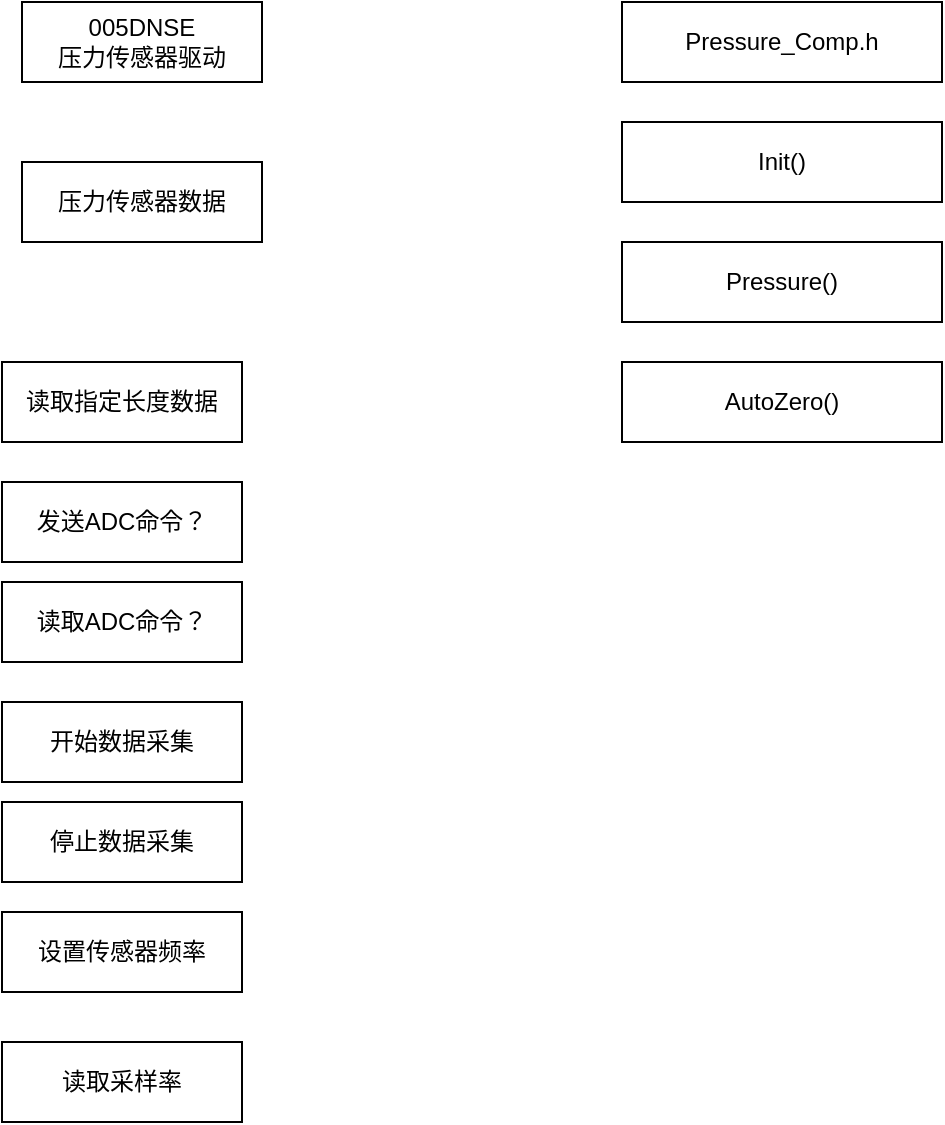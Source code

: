 <mxfile version="13.6.5">
    <diagram id="FN-8v5i5ieyYpjM6NDEu" name="Page-1">
        <mxGraphModel dx="281" dy="643" grid="1" gridSize="10" guides="1" tooltips="1" connect="1" arrows="1" fold="1" page="1" pageScale="1" pageWidth="827" pageHeight="1169" math="0" shadow="0">
            <root>
                <mxCell id="0"/>
                <mxCell id="1" parent="0"/>
                <mxCell id="2" value="005DNSE&lt;br&gt;压力传感器驱动" style="rounded=0;whiteSpace=wrap;html=1;" parent="1" vertex="1">
                    <mxGeometry x="140" y="110" width="120" height="40" as="geometry"/>
                </mxCell>
                <mxCell id="4" value="压力传感器数据" style="rounded=0;whiteSpace=wrap;html=1;" parent="1" vertex="1">
                    <mxGeometry x="140" y="190" width="120" height="40" as="geometry"/>
                </mxCell>
                <mxCell id="7" value="Pressure_Comp.h" style="rounded=0;whiteSpace=wrap;html=1;" parent="1" vertex="1">
                    <mxGeometry x="440" y="110" width="160" height="40" as="geometry"/>
                </mxCell>
                <mxCell id="9" value="Init()" style="rounded=0;whiteSpace=wrap;html=1;" parent="1" vertex="1">
                    <mxGeometry x="440" y="170" width="160" height="40" as="geometry"/>
                </mxCell>
                <mxCell id="10" value="Pressure()" style="rounded=0;whiteSpace=wrap;html=1;" parent="1" vertex="1">
                    <mxGeometry x="440" y="230" width="160" height="40" as="geometry"/>
                </mxCell>
                <mxCell id="11" value="AutoZero()" style="rounded=0;whiteSpace=wrap;html=1;" parent="1" vertex="1">
                    <mxGeometry x="440" y="290" width="160" height="40" as="geometry"/>
                </mxCell>
                <mxCell id="12" value="读取指定长度数据" style="rounded=0;whiteSpace=wrap;html=1;" vertex="1" parent="1">
                    <mxGeometry x="130" y="290" width="120" height="40" as="geometry"/>
                </mxCell>
                <mxCell id="13" value="发送ADC命令？" style="rounded=0;whiteSpace=wrap;html=1;" vertex="1" parent="1">
                    <mxGeometry x="130" y="350" width="120" height="40" as="geometry"/>
                </mxCell>
                <mxCell id="14" value="读取ADC命令？" style="rounded=0;whiteSpace=wrap;html=1;" vertex="1" parent="1">
                    <mxGeometry x="130" y="400" width="120" height="40" as="geometry"/>
                </mxCell>
                <mxCell id="15" value="开始数据采集" style="rounded=0;whiteSpace=wrap;html=1;" vertex="1" parent="1">
                    <mxGeometry x="130" y="460" width="120" height="40" as="geometry"/>
                </mxCell>
                <mxCell id="16" value="停止数据采集" style="rounded=0;whiteSpace=wrap;html=1;" vertex="1" parent="1">
                    <mxGeometry x="130" y="510" width="120" height="40" as="geometry"/>
                </mxCell>
                <mxCell id="17" value="设置传感器频率" style="rounded=0;whiteSpace=wrap;html=1;" vertex="1" parent="1">
                    <mxGeometry x="130" y="565" width="120" height="40" as="geometry"/>
                </mxCell>
                <mxCell id="18" value="读取采样率" style="rounded=0;whiteSpace=wrap;html=1;" vertex="1" parent="1">
                    <mxGeometry x="130" y="630" width="120" height="40" as="geometry"/>
                </mxCell>
            </root>
        </mxGraphModel>
    </diagram>
</mxfile>